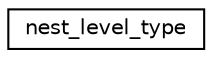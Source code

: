 digraph "Graphical Class Hierarchy"
{
 // INTERACTIVE_SVG=YES
 // LATEX_PDF_SIZE
  edge [fontname="Helvetica",fontsize="10",labelfontname="Helvetica",labelfontsize="10"];
  node [fontname="Helvetica",fontsize="10",shape=record];
  rankdir="LR";
  Node0 [label="nest_level_type",height=0.2,width=0.4,color="black", fillcolor="white", style="filled",URL="$structmpp__domains__mod_1_1nest__level__type.html",tooltip="Private type to hold data for each level of nesting."];
}

